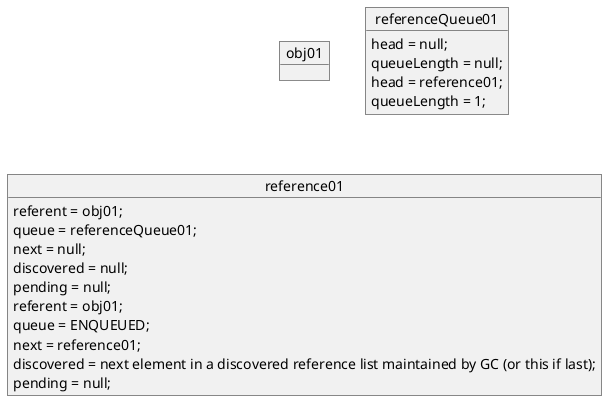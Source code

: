 @startuml

object obj01 {
}

object referenceQueue01 {
    head = null;
    queueLength = null;
}

object reference01 {
    referent = obj01;
    queue = referenceQueue01;
    next = null;
    discovered = null;
    pending = null;
}

'after reference01.enqueue();
object referenceQueue01 {
    head = reference01;
    queueLength = 1;
}
object reference01 {
    referent = obj01;
    queue = ENQUEUED;
    next = reference01;
    discovered = next element in a discovered reference list maintained by GC (or this if last);
    pending = null;
}



@enduml
